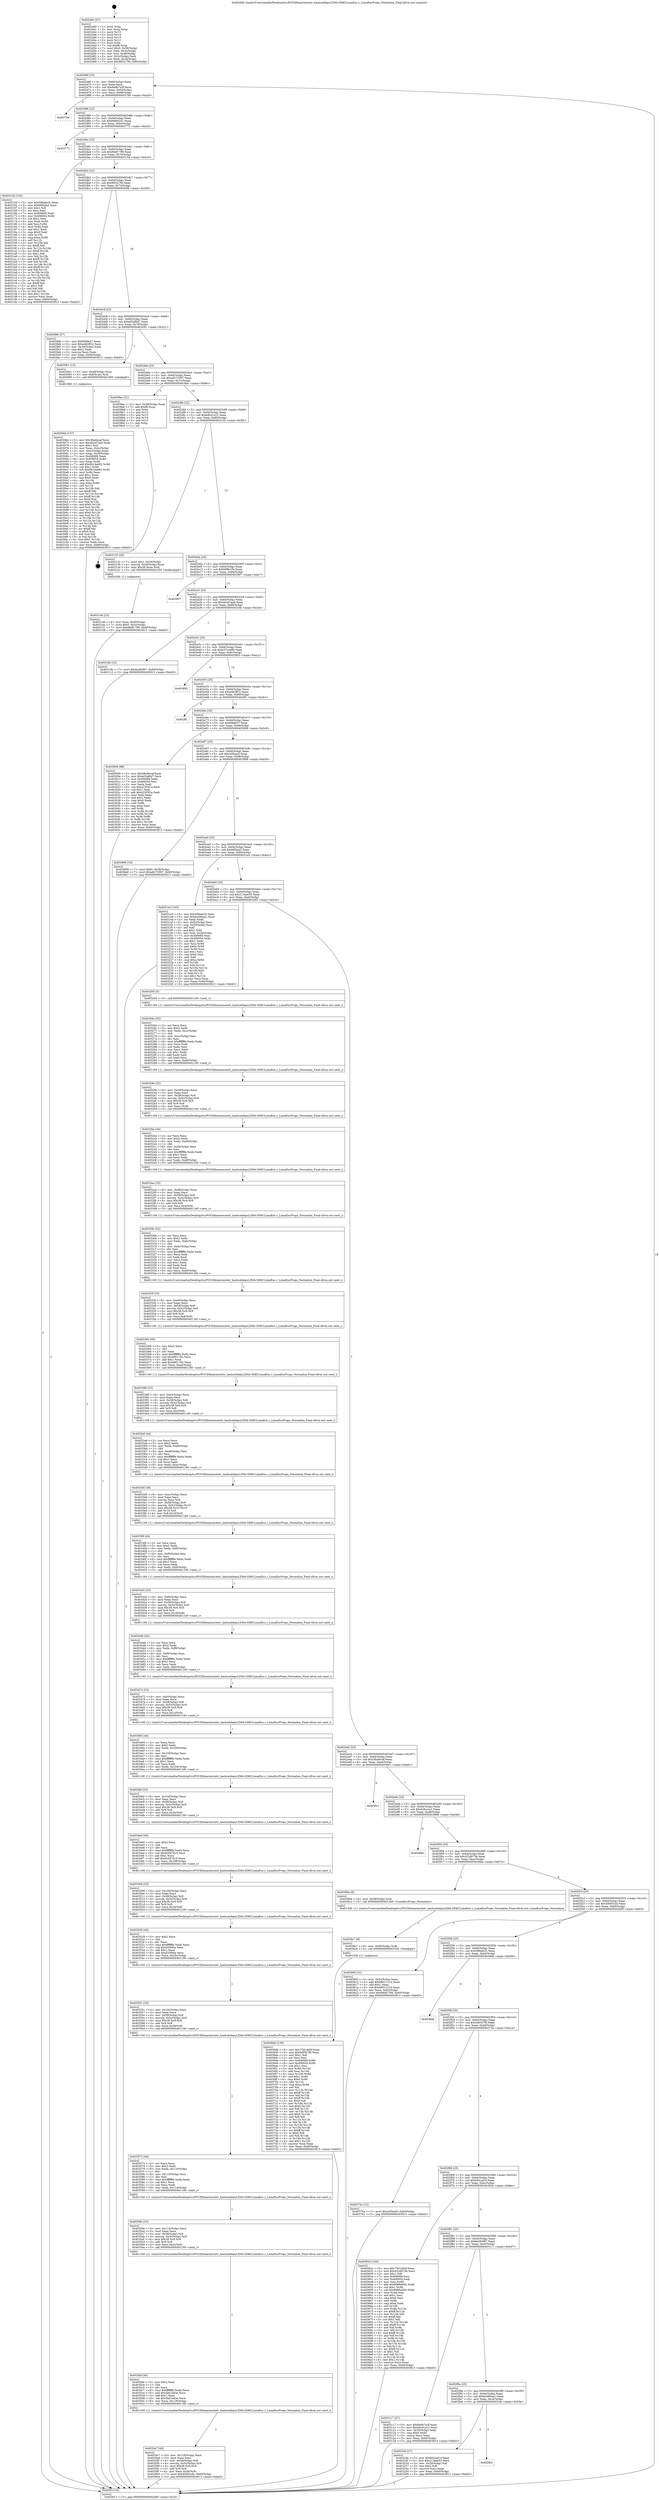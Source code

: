 digraph "0x402d40" {
  label = "0x402d40 (/mnt/c/Users/mathe/Desktop/tcc/POCII/binaries/extr_hashcatdepsLZMA-SDKCLzmaEnc.c_LzmaEncProps_Normalize_Final-ollvm.out::main(0))"
  labelloc = "t"
  node[shape=record]

  Entry [label="",width=0.3,height=0.3,shape=circle,fillcolor=black,style=filled]
  "0x402d6f" [label="{
     0x402d6f [23]\l
     | [instrs]\l
     &nbsp;&nbsp;0x402d6f \<+3\>: mov -0x60(%rbp),%eax\l
     &nbsp;&nbsp;0x402d72 \<+2\>: mov %eax,%ecx\l
     &nbsp;&nbsp;0x402d74 \<+6\>: sub $0x8a9b7a3f,%ecx\l
     &nbsp;&nbsp;0x402d7a \<+3\>: mov %eax,-0x64(%rbp)\l
     &nbsp;&nbsp;0x402d7d \<+3\>: mov %ecx,-0x68(%rbp)\l
     &nbsp;&nbsp;0x402d80 \<+6\>: je 0000000000403766 \<main+0xa26\>\l
  }"]
  "0x403766" [label="{
     0x403766\l
  }", style=dashed]
  "0x402d86" [label="{
     0x402d86 [22]\l
     | [instrs]\l
     &nbsp;&nbsp;0x402d86 \<+5\>: jmp 0000000000402d8b \<main+0x4b\>\l
     &nbsp;&nbsp;0x402d8b \<+3\>: mov -0x64(%rbp),%eax\l
     &nbsp;&nbsp;0x402d8e \<+5\>: sub $0x94f64241,%eax\l
     &nbsp;&nbsp;0x402d93 \<+3\>: mov %eax,-0x6c(%rbp)\l
     &nbsp;&nbsp;0x402d96 \<+6\>: je 0000000000403772 \<main+0xa32\>\l
  }"]
  Exit [label="",width=0.3,height=0.3,shape=circle,fillcolor=black,style=filled,peripheries=2]
  "0x403772" [label="{
     0x403772\l
  }", style=dashed]
  "0x402d9c" [label="{
     0x402d9c [22]\l
     | [instrs]\l
     &nbsp;&nbsp;0x402d9c \<+5\>: jmp 0000000000402da1 \<main+0x61\>\l
     &nbsp;&nbsp;0x402da1 \<+3\>: mov -0x64(%rbp),%eax\l
     &nbsp;&nbsp;0x402da4 \<+5\>: sub $0x96df1789,%eax\l
     &nbsp;&nbsp;0x402da9 \<+3\>: mov %eax,-0x70(%rbp)\l
     &nbsp;&nbsp;0x402dac \<+6\>: je 000000000040315d \<main+0x41d\>\l
  }"]
  "0x4036d0" [label="{
     0x4036d0 [138]\l
     | [instrs]\l
     &nbsp;&nbsp;0x4036d0 \<+5\>: mov $0x7391dd5f,%eax\l
     &nbsp;&nbsp;0x4036d5 \<+5\>: mov $0x5df357f6,%ecx\l
     &nbsp;&nbsp;0x4036da \<+2\>: mov $0x1,%dl\l
     &nbsp;&nbsp;0x4036dc \<+2\>: xor %esi,%esi\l
     &nbsp;&nbsp;0x4036de \<+8\>: mov 0x406068,%r8d\l
     &nbsp;&nbsp;0x4036e6 \<+8\>: mov 0x406054,%r9d\l
     &nbsp;&nbsp;0x4036ee \<+3\>: sub $0x1,%esi\l
     &nbsp;&nbsp;0x4036f1 \<+3\>: mov %r8d,%r10d\l
     &nbsp;&nbsp;0x4036f4 \<+3\>: add %esi,%r10d\l
     &nbsp;&nbsp;0x4036f7 \<+4\>: imul %r10d,%r8d\l
     &nbsp;&nbsp;0x4036fb \<+4\>: and $0x1,%r8d\l
     &nbsp;&nbsp;0x4036ff \<+4\>: cmp $0x0,%r8d\l
     &nbsp;&nbsp;0x403703 \<+4\>: sete %r11b\l
     &nbsp;&nbsp;0x403707 \<+4\>: cmp $0xa,%r9d\l
     &nbsp;&nbsp;0x40370b \<+3\>: setl %bl\l
     &nbsp;&nbsp;0x40370e \<+3\>: mov %r11b,%r14b\l
     &nbsp;&nbsp;0x403711 \<+4\>: xor $0xff,%r14b\l
     &nbsp;&nbsp;0x403715 \<+3\>: mov %bl,%r15b\l
     &nbsp;&nbsp;0x403718 \<+4\>: xor $0xff,%r15b\l
     &nbsp;&nbsp;0x40371c \<+3\>: xor $0x0,%dl\l
     &nbsp;&nbsp;0x40371f \<+3\>: mov %r14b,%r12b\l
     &nbsp;&nbsp;0x403722 \<+4\>: and $0x0,%r12b\l
     &nbsp;&nbsp;0x403726 \<+3\>: and %dl,%r11b\l
     &nbsp;&nbsp;0x403729 \<+3\>: mov %r15b,%r13b\l
     &nbsp;&nbsp;0x40372c \<+4\>: and $0x0,%r13b\l
     &nbsp;&nbsp;0x403730 \<+2\>: and %dl,%bl\l
     &nbsp;&nbsp;0x403732 \<+3\>: or %r11b,%r12b\l
     &nbsp;&nbsp;0x403735 \<+3\>: or %bl,%r13b\l
     &nbsp;&nbsp;0x403738 \<+3\>: xor %r13b,%r12b\l
     &nbsp;&nbsp;0x40373b \<+3\>: or %r15b,%r14b\l
     &nbsp;&nbsp;0x40373e \<+4\>: xor $0xff,%r14b\l
     &nbsp;&nbsp;0x403742 \<+3\>: or $0x0,%dl\l
     &nbsp;&nbsp;0x403745 \<+3\>: and %dl,%r14b\l
     &nbsp;&nbsp;0x403748 \<+3\>: or %r14b,%r12b\l
     &nbsp;&nbsp;0x40374b \<+4\>: test $0x1,%r12b\l
     &nbsp;&nbsp;0x40374f \<+3\>: cmovne %ecx,%eax\l
     &nbsp;&nbsp;0x403752 \<+3\>: mov %eax,-0x60(%rbp)\l
     &nbsp;&nbsp;0x403755 \<+5\>: jmp 0000000000403913 \<main+0xbd3\>\l
  }"]
  "0x40315d" [label="{
     0x40315d [134]\l
     | [instrs]\l
     &nbsp;&nbsp;0x40315d \<+5\>: mov $0x599afe25,%eax\l
     &nbsp;&nbsp;0x403162 \<+5\>: mov $0xfd0bda3,%ecx\l
     &nbsp;&nbsp;0x403167 \<+2\>: mov $0x1,%dl\l
     &nbsp;&nbsp;0x403169 \<+2\>: xor %esi,%esi\l
     &nbsp;&nbsp;0x40316b \<+7\>: mov 0x406068,%edi\l
     &nbsp;&nbsp;0x403172 \<+8\>: mov 0x406054,%r8d\l
     &nbsp;&nbsp;0x40317a \<+3\>: sub $0x1,%esi\l
     &nbsp;&nbsp;0x40317d \<+3\>: mov %edi,%r9d\l
     &nbsp;&nbsp;0x403180 \<+3\>: add %esi,%r9d\l
     &nbsp;&nbsp;0x403183 \<+4\>: imul %r9d,%edi\l
     &nbsp;&nbsp;0x403187 \<+3\>: and $0x1,%edi\l
     &nbsp;&nbsp;0x40318a \<+3\>: cmp $0x0,%edi\l
     &nbsp;&nbsp;0x40318d \<+4\>: sete %r10b\l
     &nbsp;&nbsp;0x403191 \<+4\>: cmp $0xa,%r8d\l
     &nbsp;&nbsp;0x403195 \<+4\>: setl %r11b\l
     &nbsp;&nbsp;0x403199 \<+3\>: mov %r10b,%bl\l
     &nbsp;&nbsp;0x40319c \<+3\>: xor $0xff,%bl\l
     &nbsp;&nbsp;0x40319f \<+3\>: mov %r11b,%r14b\l
     &nbsp;&nbsp;0x4031a2 \<+4\>: xor $0xff,%r14b\l
     &nbsp;&nbsp;0x4031a6 \<+3\>: xor $0x1,%dl\l
     &nbsp;&nbsp;0x4031a9 \<+3\>: mov %bl,%r15b\l
     &nbsp;&nbsp;0x4031ac \<+4\>: and $0xff,%r15b\l
     &nbsp;&nbsp;0x4031b0 \<+3\>: and %dl,%r10b\l
     &nbsp;&nbsp;0x4031b3 \<+3\>: mov %r14b,%r12b\l
     &nbsp;&nbsp;0x4031b6 \<+4\>: and $0xff,%r12b\l
     &nbsp;&nbsp;0x4031ba \<+3\>: and %dl,%r11b\l
     &nbsp;&nbsp;0x4031bd \<+3\>: or %r10b,%r15b\l
     &nbsp;&nbsp;0x4031c0 \<+3\>: or %r11b,%r12b\l
     &nbsp;&nbsp;0x4031c3 \<+3\>: xor %r12b,%r15b\l
     &nbsp;&nbsp;0x4031c6 \<+3\>: or %r14b,%bl\l
     &nbsp;&nbsp;0x4031c9 \<+3\>: xor $0xff,%bl\l
     &nbsp;&nbsp;0x4031cc \<+3\>: or $0x1,%dl\l
     &nbsp;&nbsp;0x4031cf \<+2\>: and %dl,%bl\l
     &nbsp;&nbsp;0x4031d1 \<+3\>: or %bl,%r15b\l
     &nbsp;&nbsp;0x4031d4 \<+4\>: test $0x1,%r15b\l
     &nbsp;&nbsp;0x4031d8 \<+3\>: cmovne %ecx,%eax\l
     &nbsp;&nbsp;0x4031db \<+3\>: mov %eax,-0x60(%rbp)\l
     &nbsp;&nbsp;0x4031de \<+5\>: jmp 0000000000403913 \<main+0xbd3\>\l
  }"]
  "0x402db2" [label="{
     0x402db2 [22]\l
     | [instrs]\l
     &nbsp;&nbsp;0x402db2 \<+5\>: jmp 0000000000402db7 \<main+0x77\>\l
     &nbsp;&nbsp;0x402db7 \<+3\>: mov -0x64(%rbp),%eax\l
     &nbsp;&nbsp;0x402dba \<+5\>: sub $0x9f0227f0,%eax\l
     &nbsp;&nbsp;0x402dbf \<+3\>: mov %eax,-0x74(%rbp)\l
     &nbsp;&nbsp;0x402dc2 \<+6\>: je 0000000000402fd6 \<main+0x296\>\l
  }"]
  "0x4036c7" [label="{
     0x4036c7 [9]\l
     | [instrs]\l
     &nbsp;&nbsp;0x4036c7 \<+4\>: mov -0x58(%rbp),%rdi\l
     &nbsp;&nbsp;0x4036cb \<+5\>: call 0000000000401030 \<free@plt\>\l
     | [calls]\l
     &nbsp;&nbsp;0x401030 \{1\} (unknown)\l
  }"]
  "0x402fd6" [label="{
     0x402fd6 [27]\l
     | [instrs]\l
     &nbsp;&nbsp;0x402fd6 \<+5\>: mov $0x69dfe57,%eax\l
     &nbsp;&nbsp;0x402fdb \<+5\>: mov $0xe462ff12,%ecx\l
     &nbsp;&nbsp;0x402fe0 \<+3\>: mov -0x34(%rbp),%edx\l
     &nbsp;&nbsp;0x402fe3 \<+3\>: cmp $0x2,%edx\l
     &nbsp;&nbsp;0x402fe6 \<+3\>: cmovne %ecx,%eax\l
     &nbsp;&nbsp;0x402fe9 \<+3\>: mov %eax,-0x60(%rbp)\l
     &nbsp;&nbsp;0x402fec \<+5\>: jmp 0000000000403913 \<main+0xbd3\>\l
  }"]
  "0x402dc8" [label="{
     0x402dc8 [22]\l
     | [instrs]\l
     &nbsp;&nbsp;0x402dc8 \<+5\>: jmp 0000000000402dcd \<main+0x8d\>\l
     &nbsp;&nbsp;0x402dcd \<+3\>: mov -0x64(%rbp),%eax\l
     &nbsp;&nbsp;0x402dd0 \<+5\>: sub $0xa03af6d7,%eax\l
     &nbsp;&nbsp;0x402dd5 \<+3\>: mov %eax,-0x78(%rbp)\l
     &nbsp;&nbsp;0x402dd8 \<+6\>: je 0000000000403061 \<main+0x321\>\l
  }"]
  "0x403913" [label="{
     0x403913 [5]\l
     | [instrs]\l
     &nbsp;&nbsp;0x403913 \<+5\>: jmp 0000000000402d6f \<main+0x2f\>\l
  }"]
  "0x402d40" [label="{
     0x402d40 [47]\l
     | [instrs]\l
     &nbsp;&nbsp;0x402d40 \<+1\>: push %rbp\l
     &nbsp;&nbsp;0x402d41 \<+3\>: mov %rsp,%rbp\l
     &nbsp;&nbsp;0x402d44 \<+2\>: push %r15\l
     &nbsp;&nbsp;0x402d46 \<+2\>: push %r14\l
     &nbsp;&nbsp;0x402d48 \<+2\>: push %r13\l
     &nbsp;&nbsp;0x402d4a \<+2\>: push %r12\l
     &nbsp;&nbsp;0x402d4c \<+1\>: push %rbx\l
     &nbsp;&nbsp;0x402d4d \<+7\>: sub $0xf8,%rsp\l
     &nbsp;&nbsp;0x402d54 \<+7\>: movl $0x0,-0x38(%rbp)\l
     &nbsp;&nbsp;0x402d5b \<+3\>: mov %edi,-0x3c(%rbp)\l
     &nbsp;&nbsp;0x402d5e \<+4\>: mov %rsi,-0x48(%rbp)\l
     &nbsp;&nbsp;0x402d62 \<+3\>: mov -0x3c(%rbp),%edi\l
     &nbsp;&nbsp;0x402d65 \<+3\>: mov %edi,-0x34(%rbp)\l
     &nbsp;&nbsp;0x402d68 \<+7\>: movl $0x9f0227f0,-0x60(%rbp)\l
  }"]
  "0x4035e7" [label="{
     0x4035e7 [40]\l
     | [instrs]\l
     &nbsp;&nbsp;0x4035e7 \<+6\>: mov -0x118(%rbp),%ecx\l
     &nbsp;&nbsp;0x4035ed \<+3\>: imul %eax,%ecx\l
     &nbsp;&nbsp;0x4035f0 \<+4\>: mov -0x58(%rbp),%r8\l
     &nbsp;&nbsp;0x4035f4 \<+4\>: movslq -0x5c(%rbp),%r9\l
     &nbsp;&nbsp;0x4035f8 \<+4\>: imul $0x38,%r9,%r9\l
     &nbsp;&nbsp;0x4035fc \<+3\>: add %r9,%r8\l
     &nbsp;&nbsp;0x4035ff \<+4\>: mov %ecx,0x30(%r8)\l
     &nbsp;&nbsp;0x403603 \<+7\>: movl $0x45693cdc,-0x60(%rbp)\l
     &nbsp;&nbsp;0x40360a \<+5\>: jmp 0000000000403913 \<main+0xbd3\>\l
  }"]
  "0x403061" [label="{
     0x403061 [13]\l
     | [instrs]\l
     &nbsp;&nbsp;0x403061 \<+4\>: mov -0x48(%rbp),%rax\l
     &nbsp;&nbsp;0x403065 \<+4\>: mov 0x8(%rax),%rdi\l
     &nbsp;&nbsp;0x403069 \<+5\>: call 0000000000401060 \<atoi@plt\>\l
     | [calls]\l
     &nbsp;&nbsp;0x401060 \{1\} (unknown)\l
  }"]
  "0x402dde" [label="{
     0x402dde [22]\l
     | [instrs]\l
     &nbsp;&nbsp;0x402dde \<+5\>: jmp 0000000000402de3 \<main+0xa3\>\l
     &nbsp;&nbsp;0x402de3 \<+3\>: mov -0x64(%rbp),%eax\l
     &nbsp;&nbsp;0x402de6 \<+5\>: sub $0xa6273597,%eax\l
     &nbsp;&nbsp;0x402deb \<+3\>: mov %eax,-0x7c(%rbp)\l
     &nbsp;&nbsp;0x402dee \<+6\>: je 00000000004038ac \<main+0xb6c\>\l
  }"]
  "0x4035bf" [label="{
     0x4035bf [40]\l
     | [instrs]\l
     &nbsp;&nbsp;0x4035bf \<+5\>: mov $0x2,%ecx\l
     &nbsp;&nbsp;0x4035c4 \<+1\>: cltd\l
     &nbsp;&nbsp;0x4035c5 \<+2\>: idiv %ecx\l
     &nbsp;&nbsp;0x4035c7 \<+6\>: imul $0xfffffffe,%edx,%ecx\l
     &nbsp;&nbsp;0x4035cd \<+6\>: add $0x4b61bd3e,%ecx\l
     &nbsp;&nbsp;0x4035d3 \<+3\>: add $0x1,%ecx\l
     &nbsp;&nbsp;0x4035d6 \<+6\>: sub $0x4b61bd3e,%ecx\l
     &nbsp;&nbsp;0x4035dc \<+6\>: mov %ecx,-0x118(%rbp)\l
     &nbsp;&nbsp;0x4035e2 \<+5\>: call 0000000000401160 \<next_i\>\l
     | [calls]\l
     &nbsp;&nbsp;0x401160 \{1\} (/mnt/c/Users/mathe/Desktop/tcc/POCII/binaries/extr_hashcatdepsLZMA-SDKCLzmaEnc.c_LzmaEncProps_Normalize_Final-ollvm.out::next_i)\l
  }"]
  "0x4038ac" [label="{
     0x4038ac [21]\l
     | [instrs]\l
     &nbsp;&nbsp;0x4038ac \<+3\>: mov -0x38(%rbp),%eax\l
     &nbsp;&nbsp;0x4038af \<+7\>: add $0xf8,%rsp\l
     &nbsp;&nbsp;0x4038b6 \<+1\>: pop %rbx\l
     &nbsp;&nbsp;0x4038b7 \<+2\>: pop %r12\l
     &nbsp;&nbsp;0x4038b9 \<+2\>: pop %r13\l
     &nbsp;&nbsp;0x4038bb \<+2\>: pop %r14\l
     &nbsp;&nbsp;0x4038bd \<+2\>: pop %r15\l
     &nbsp;&nbsp;0x4038bf \<+1\>: pop %rbp\l
     &nbsp;&nbsp;0x4038c0 \<+1\>: ret\l
  }"]
  "0x402df4" [label="{
     0x402df4 [22]\l
     | [instrs]\l
     &nbsp;&nbsp;0x402df4 \<+5\>: jmp 0000000000402df9 \<main+0xb9\>\l
     &nbsp;&nbsp;0x402df9 \<+3\>: mov -0x64(%rbp),%eax\l
     &nbsp;&nbsp;0x402dfc \<+5\>: sub $0xb8cd1a12,%eax\l
     &nbsp;&nbsp;0x402e01 \<+3\>: mov %eax,-0x80(%rbp)\l
     &nbsp;&nbsp;0x402e04 \<+6\>: je 0000000000403132 \<main+0x3f2\>\l
  }"]
  "0x40359e" [label="{
     0x40359e [33]\l
     | [instrs]\l
     &nbsp;&nbsp;0x40359e \<+6\>: mov -0x114(%rbp),%ecx\l
     &nbsp;&nbsp;0x4035a4 \<+3\>: imul %eax,%ecx\l
     &nbsp;&nbsp;0x4035a7 \<+4\>: mov -0x58(%rbp),%r8\l
     &nbsp;&nbsp;0x4035ab \<+4\>: movslq -0x5c(%rbp),%r9\l
     &nbsp;&nbsp;0x4035af \<+4\>: imul $0x38,%r9,%r9\l
     &nbsp;&nbsp;0x4035b3 \<+3\>: add %r9,%r8\l
     &nbsp;&nbsp;0x4035b6 \<+4\>: mov %ecx,0x2c(%r8)\l
     &nbsp;&nbsp;0x4035ba \<+5\>: call 0000000000401160 \<next_i\>\l
     | [calls]\l
     &nbsp;&nbsp;0x401160 \{1\} (/mnt/c/Users/mathe/Desktop/tcc/POCII/binaries/extr_hashcatdepsLZMA-SDKCLzmaEnc.c_LzmaEncProps_Normalize_Final-ollvm.out::next_i)\l
  }"]
  "0x403132" [label="{
     0x403132 [20]\l
     | [instrs]\l
     &nbsp;&nbsp;0x403132 \<+7\>: movl $0x1,-0x50(%rbp)\l
     &nbsp;&nbsp;0x403139 \<+4\>: movslq -0x50(%rbp),%rax\l
     &nbsp;&nbsp;0x40313d \<+4\>: imul $0x38,%rax,%rdi\l
     &nbsp;&nbsp;0x403141 \<+5\>: call 0000000000401050 \<malloc@plt\>\l
     | [calls]\l
     &nbsp;&nbsp;0x401050 \{1\} (unknown)\l
  }"]
  "0x402e0a" [label="{
     0x402e0a [25]\l
     | [instrs]\l
     &nbsp;&nbsp;0x402e0a \<+5\>: jmp 0000000000402e0f \<main+0xcf\>\l
     &nbsp;&nbsp;0x402e0f \<+3\>: mov -0x64(%rbp),%eax\l
     &nbsp;&nbsp;0x402e12 \<+5\>: sub $0xb8ffe104,%eax\l
     &nbsp;&nbsp;0x402e17 \<+6\>: mov %eax,-0x84(%rbp)\l
     &nbsp;&nbsp;0x402e1d \<+6\>: je 0000000000403907 \<main+0xbc7\>\l
  }"]
  "0x403572" [label="{
     0x403572 [44]\l
     | [instrs]\l
     &nbsp;&nbsp;0x403572 \<+2\>: xor %ecx,%ecx\l
     &nbsp;&nbsp;0x403574 \<+5\>: mov $0x2,%edx\l
     &nbsp;&nbsp;0x403579 \<+6\>: mov %edx,-0x110(%rbp)\l
     &nbsp;&nbsp;0x40357f \<+1\>: cltd\l
     &nbsp;&nbsp;0x403580 \<+6\>: mov -0x110(%rbp),%esi\l
     &nbsp;&nbsp;0x403586 \<+2\>: idiv %esi\l
     &nbsp;&nbsp;0x403588 \<+6\>: imul $0xfffffffe,%edx,%edx\l
     &nbsp;&nbsp;0x40358e \<+3\>: sub $0x1,%ecx\l
     &nbsp;&nbsp;0x403591 \<+2\>: sub %ecx,%edx\l
     &nbsp;&nbsp;0x403593 \<+6\>: mov %edx,-0x114(%rbp)\l
     &nbsp;&nbsp;0x403599 \<+5\>: call 0000000000401160 \<next_i\>\l
     | [calls]\l
     &nbsp;&nbsp;0x401160 \{1\} (/mnt/c/Users/mathe/Desktop/tcc/POCII/binaries/extr_hashcatdepsLZMA-SDKCLzmaEnc.c_LzmaEncProps_Normalize_Final-ollvm.out::next_i)\l
  }"]
  "0x403907" [label="{
     0x403907\l
  }", style=dashed]
  "0x402e23" [label="{
     0x402e23 [25]\l
     | [instrs]\l
     &nbsp;&nbsp;0x402e23 \<+5\>: jmp 0000000000402e28 \<main+0xe8\>\l
     &nbsp;&nbsp;0x402e28 \<+3\>: mov -0x64(%rbp),%eax\l
     &nbsp;&nbsp;0x402e2b \<+5\>: sub $0xde2d7aed,%eax\l
     &nbsp;&nbsp;0x402e30 \<+6\>: mov %eax,-0x88(%rbp)\l
     &nbsp;&nbsp;0x402e36 \<+6\>: je 000000000040310b \<main+0x3cb\>\l
  }"]
  "0x403551" [label="{
     0x403551 [33]\l
     | [instrs]\l
     &nbsp;&nbsp;0x403551 \<+6\>: mov -0x10c(%rbp),%ecx\l
     &nbsp;&nbsp;0x403557 \<+3\>: imul %eax,%ecx\l
     &nbsp;&nbsp;0x40355a \<+4\>: mov -0x58(%rbp),%r8\l
     &nbsp;&nbsp;0x40355e \<+4\>: movslq -0x5c(%rbp),%r9\l
     &nbsp;&nbsp;0x403562 \<+4\>: imul $0x38,%r9,%r9\l
     &nbsp;&nbsp;0x403566 \<+3\>: add %r9,%r8\l
     &nbsp;&nbsp;0x403569 \<+4\>: mov %ecx,0x28(%r8)\l
     &nbsp;&nbsp;0x40356d \<+5\>: call 0000000000401160 \<next_i\>\l
     | [calls]\l
     &nbsp;&nbsp;0x401160 \{1\} (/mnt/c/Users/mathe/Desktop/tcc/POCII/binaries/extr_hashcatdepsLZMA-SDKCLzmaEnc.c_LzmaEncProps_Normalize_Final-ollvm.out::next_i)\l
  }"]
  "0x40310b" [label="{
     0x40310b [12]\l
     | [instrs]\l
     &nbsp;&nbsp;0x40310b \<+7\>: movl $0x6a3fc967,-0x60(%rbp)\l
     &nbsp;&nbsp;0x403112 \<+5\>: jmp 0000000000403913 \<main+0xbd3\>\l
  }"]
  "0x402e3c" [label="{
     0x402e3c [25]\l
     | [instrs]\l
     &nbsp;&nbsp;0x402e3c \<+5\>: jmp 0000000000402e41 \<main+0x101\>\l
     &nbsp;&nbsp;0x402e41 \<+3\>: mov -0x64(%rbp),%eax\l
     &nbsp;&nbsp;0x402e44 \<+5\>: sub $0xe37cea9b,%eax\l
     &nbsp;&nbsp;0x402e49 \<+6\>: mov %eax,-0x8c(%rbp)\l
     &nbsp;&nbsp;0x402e4f \<+6\>: je 0000000000403802 \<main+0xac2\>\l
  }"]
  "0x403529" [label="{
     0x403529 [40]\l
     | [instrs]\l
     &nbsp;&nbsp;0x403529 \<+5\>: mov $0x2,%ecx\l
     &nbsp;&nbsp;0x40352e \<+1\>: cltd\l
     &nbsp;&nbsp;0x40352f \<+2\>: idiv %ecx\l
     &nbsp;&nbsp;0x403531 \<+6\>: imul $0xfffffffe,%edx,%ecx\l
     &nbsp;&nbsp;0x403537 \<+6\>: sub $0xd33f4be,%ecx\l
     &nbsp;&nbsp;0x40353d \<+3\>: add $0x1,%ecx\l
     &nbsp;&nbsp;0x403540 \<+6\>: add $0xd33f4be,%ecx\l
     &nbsp;&nbsp;0x403546 \<+6\>: mov %ecx,-0x10c(%rbp)\l
     &nbsp;&nbsp;0x40354c \<+5\>: call 0000000000401160 \<next_i\>\l
     | [calls]\l
     &nbsp;&nbsp;0x401160 \{1\} (/mnt/c/Users/mathe/Desktop/tcc/POCII/binaries/extr_hashcatdepsLZMA-SDKCLzmaEnc.c_LzmaEncProps_Normalize_Final-ollvm.out::next_i)\l
  }"]
  "0x403802" [label="{
     0x403802\l
  }", style=dashed]
  "0x402e55" [label="{
     0x402e55 [25]\l
     | [instrs]\l
     &nbsp;&nbsp;0x402e55 \<+5\>: jmp 0000000000402e5a \<main+0x11a\>\l
     &nbsp;&nbsp;0x402e5a \<+3\>: mov -0x64(%rbp),%eax\l
     &nbsp;&nbsp;0x402e5d \<+5\>: sub $0xe462ff12,%eax\l
     &nbsp;&nbsp;0x402e62 \<+6\>: mov %eax,-0x90(%rbp)\l
     &nbsp;&nbsp;0x402e68 \<+6\>: je 0000000000402ff1 \<main+0x2b1\>\l
  }"]
  "0x403508" [label="{
     0x403508 [33]\l
     | [instrs]\l
     &nbsp;&nbsp;0x403508 \<+6\>: mov -0x108(%rbp),%ecx\l
     &nbsp;&nbsp;0x40350e \<+3\>: imul %eax,%ecx\l
     &nbsp;&nbsp;0x403511 \<+4\>: mov -0x58(%rbp),%r8\l
     &nbsp;&nbsp;0x403515 \<+4\>: movslq -0x5c(%rbp),%r9\l
     &nbsp;&nbsp;0x403519 \<+4\>: imul $0x38,%r9,%r9\l
     &nbsp;&nbsp;0x40351d \<+3\>: add %r9,%r8\l
     &nbsp;&nbsp;0x403520 \<+4\>: mov %ecx,0x24(%r8)\l
     &nbsp;&nbsp;0x403524 \<+5\>: call 0000000000401160 \<next_i\>\l
     | [calls]\l
     &nbsp;&nbsp;0x401160 \{1\} (/mnt/c/Users/mathe/Desktop/tcc/POCII/binaries/extr_hashcatdepsLZMA-SDKCLzmaEnc.c_LzmaEncProps_Normalize_Final-ollvm.out::next_i)\l
  }"]
  "0x402ff1" [label="{
     0x402ff1\l
  }", style=dashed]
  "0x402e6e" [label="{
     0x402e6e [25]\l
     | [instrs]\l
     &nbsp;&nbsp;0x402e6e \<+5\>: jmp 0000000000402e73 \<main+0x133\>\l
     &nbsp;&nbsp;0x402e73 \<+3\>: mov -0x64(%rbp),%eax\l
     &nbsp;&nbsp;0x402e76 \<+5\>: sub $0x69dfe57,%eax\l
     &nbsp;&nbsp;0x402e7b \<+6\>: mov %eax,-0x94(%rbp)\l
     &nbsp;&nbsp;0x402e81 \<+6\>: je 0000000000403009 \<main+0x2c9\>\l
  }"]
  "0x4034e0" [label="{
     0x4034e0 [40]\l
     | [instrs]\l
     &nbsp;&nbsp;0x4034e0 \<+5\>: mov $0x2,%ecx\l
     &nbsp;&nbsp;0x4034e5 \<+1\>: cltd\l
     &nbsp;&nbsp;0x4034e6 \<+2\>: idiv %ecx\l
     &nbsp;&nbsp;0x4034e8 \<+6\>: imul $0xfffffffe,%edx,%ecx\l
     &nbsp;&nbsp;0x4034ee \<+6\>: sub $0x6c047d19,%ecx\l
     &nbsp;&nbsp;0x4034f4 \<+3\>: add $0x1,%ecx\l
     &nbsp;&nbsp;0x4034f7 \<+6\>: add $0x6c047d19,%ecx\l
     &nbsp;&nbsp;0x4034fd \<+6\>: mov %ecx,-0x108(%rbp)\l
     &nbsp;&nbsp;0x403503 \<+5\>: call 0000000000401160 \<next_i\>\l
     | [calls]\l
     &nbsp;&nbsp;0x401160 \{1\} (/mnt/c/Users/mathe/Desktop/tcc/POCII/binaries/extr_hashcatdepsLZMA-SDKCLzmaEnc.c_LzmaEncProps_Normalize_Final-ollvm.out::next_i)\l
  }"]
  "0x403009" [label="{
     0x403009 [88]\l
     | [instrs]\l
     &nbsp;&nbsp;0x403009 \<+5\>: mov $0x38a4bcaf,%eax\l
     &nbsp;&nbsp;0x40300e \<+5\>: mov $0xa03af6d7,%ecx\l
     &nbsp;&nbsp;0x403013 \<+7\>: mov 0x406068,%edx\l
     &nbsp;&nbsp;0x40301a \<+7\>: mov 0x406054,%esi\l
     &nbsp;&nbsp;0x403021 \<+2\>: mov %edx,%edi\l
     &nbsp;&nbsp;0x403023 \<+6\>: sub $0x423f3f1a,%edi\l
     &nbsp;&nbsp;0x403029 \<+3\>: sub $0x1,%edi\l
     &nbsp;&nbsp;0x40302c \<+6\>: add $0x423f3f1a,%edi\l
     &nbsp;&nbsp;0x403032 \<+3\>: imul %edi,%edx\l
     &nbsp;&nbsp;0x403035 \<+3\>: and $0x1,%edx\l
     &nbsp;&nbsp;0x403038 \<+3\>: cmp $0x0,%edx\l
     &nbsp;&nbsp;0x40303b \<+4\>: sete %r8b\l
     &nbsp;&nbsp;0x40303f \<+3\>: cmp $0xa,%esi\l
     &nbsp;&nbsp;0x403042 \<+4\>: setl %r9b\l
     &nbsp;&nbsp;0x403046 \<+3\>: mov %r8b,%r10b\l
     &nbsp;&nbsp;0x403049 \<+3\>: and %r9b,%r10b\l
     &nbsp;&nbsp;0x40304c \<+3\>: xor %r9b,%r8b\l
     &nbsp;&nbsp;0x40304f \<+3\>: or %r8b,%r10b\l
     &nbsp;&nbsp;0x403052 \<+4\>: test $0x1,%r10b\l
     &nbsp;&nbsp;0x403056 \<+3\>: cmovne %ecx,%eax\l
     &nbsp;&nbsp;0x403059 \<+3\>: mov %eax,-0x60(%rbp)\l
     &nbsp;&nbsp;0x40305c \<+5\>: jmp 0000000000403913 \<main+0xbd3\>\l
  }"]
  "0x402e87" [label="{
     0x402e87 [25]\l
     | [instrs]\l
     &nbsp;&nbsp;0x402e87 \<+5\>: jmp 0000000000402e8c \<main+0x14c\>\l
     &nbsp;&nbsp;0x402e8c \<+3\>: mov -0x64(%rbp),%eax\l
     &nbsp;&nbsp;0x402e8f \<+5\>: sub $0xc65bae5,%eax\l
     &nbsp;&nbsp;0x402e94 \<+6\>: mov %eax,-0x98(%rbp)\l
     &nbsp;&nbsp;0x402e9a \<+6\>: je 0000000000403899 \<main+0xb59\>\l
  }"]
  "0x40306e" [label="{
     0x40306e [157]\l
     | [instrs]\l
     &nbsp;&nbsp;0x40306e \<+5\>: mov $0x38a4bcaf,%ecx\l
     &nbsp;&nbsp;0x403073 \<+5\>: mov $0xde2d7aed,%edx\l
     &nbsp;&nbsp;0x403078 \<+3\>: mov $0x1,%sil\l
     &nbsp;&nbsp;0x40307b \<+3\>: mov %eax,-0x4c(%rbp)\l
     &nbsp;&nbsp;0x40307e \<+3\>: mov -0x4c(%rbp),%eax\l
     &nbsp;&nbsp;0x403081 \<+3\>: mov %eax,-0x30(%rbp)\l
     &nbsp;&nbsp;0x403084 \<+7\>: mov 0x406068,%eax\l
     &nbsp;&nbsp;0x40308b \<+8\>: mov 0x406054,%r8d\l
     &nbsp;&nbsp;0x403093 \<+3\>: mov %eax,%r9d\l
     &nbsp;&nbsp;0x403096 \<+7\>: add $0x9b14a682,%r9d\l
     &nbsp;&nbsp;0x40309d \<+4\>: sub $0x1,%r9d\l
     &nbsp;&nbsp;0x4030a1 \<+7\>: sub $0x9b14a682,%r9d\l
     &nbsp;&nbsp;0x4030a8 \<+4\>: imul %r9d,%eax\l
     &nbsp;&nbsp;0x4030ac \<+3\>: and $0x1,%eax\l
     &nbsp;&nbsp;0x4030af \<+3\>: cmp $0x0,%eax\l
     &nbsp;&nbsp;0x4030b2 \<+4\>: sete %r10b\l
     &nbsp;&nbsp;0x4030b6 \<+4\>: cmp $0xa,%r8d\l
     &nbsp;&nbsp;0x4030ba \<+4\>: setl %r11b\l
     &nbsp;&nbsp;0x4030be \<+3\>: mov %r10b,%bl\l
     &nbsp;&nbsp;0x4030c1 \<+3\>: xor $0xff,%bl\l
     &nbsp;&nbsp;0x4030c4 \<+3\>: mov %r11b,%r14b\l
     &nbsp;&nbsp;0x4030c7 \<+4\>: xor $0xff,%r14b\l
     &nbsp;&nbsp;0x4030cb \<+4\>: xor $0x0,%sil\l
     &nbsp;&nbsp;0x4030cf \<+3\>: mov %bl,%r15b\l
     &nbsp;&nbsp;0x4030d2 \<+4\>: and $0x0,%r15b\l
     &nbsp;&nbsp;0x4030d6 \<+3\>: and %sil,%r10b\l
     &nbsp;&nbsp;0x4030d9 \<+3\>: mov %r14b,%r12b\l
     &nbsp;&nbsp;0x4030dc \<+4\>: and $0x0,%r12b\l
     &nbsp;&nbsp;0x4030e0 \<+3\>: and %sil,%r11b\l
     &nbsp;&nbsp;0x4030e3 \<+3\>: or %r10b,%r15b\l
     &nbsp;&nbsp;0x4030e6 \<+3\>: or %r11b,%r12b\l
     &nbsp;&nbsp;0x4030e9 \<+3\>: xor %r12b,%r15b\l
     &nbsp;&nbsp;0x4030ec \<+3\>: or %r14b,%bl\l
     &nbsp;&nbsp;0x4030ef \<+3\>: xor $0xff,%bl\l
     &nbsp;&nbsp;0x4030f2 \<+4\>: or $0x0,%sil\l
     &nbsp;&nbsp;0x4030f6 \<+3\>: and %sil,%bl\l
     &nbsp;&nbsp;0x4030f9 \<+3\>: or %bl,%r15b\l
     &nbsp;&nbsp;0x4030fc \<+4\>: test $0x1,%r15b\l
     &nbsp;&nbsp;0x403100 \<+3\>: cmovne %edx,%ecx\l
     &nbsp;&nbsp;0x403103 \<+3\>: mov %ecx,-0x60(%rbp)\l
     &nbsp;&nbsp;0x403106 \<+5\>: jmp 0000000000403913 \<main+0xbd3\>\l
  }"]
  "0x4034bf" [label="{
     0x4034bf [33]\l
     | [instrs]\l
     &nbsp;&nbsp;0x4034bf \<+6\>: mov -0x104(%rbp),%ecx\l
     &nbsp;&nbsp;0x4034c5 \<+3\>: imul %eax,%ecx\l
     &nbsp;&nbsp;0x4034c8 \<+4\>: mov -0x58(%rbp),%r8\l
     &nbsp;&nbsp;0x4034cc \<+4\>: movslq -0x5c(%rbp),%r9\l
     &nbsp;&nbsp;0x4034d0 \<+4\>: imul $0x38,%r9,%r9\l
     &nbsp;&nbsp;0x4034d4 \<+3\>: add %r9,%r8\l
     &nbsp;&nbsp;0x4034d7 \<+4\>: mov %ecx,0x20(%r8)\l
     &nbsp;&nbsp;0x4034db \<+5\>: call 0000000000401160 \<next_i\>\l
     | [calls]\l
     &nbsp;&nbsp;0x401160 \{1\} (/mnt/c/Users/mathe/Desktop/tcc/POCII/binaries/extr_hashcatdepsLZMA-SDKCLzmaEnc.c_LzmaEncProps_Normalize_Final-ollvm.out::next_i)\l
  }"]
  "0x403899" [label="{
     0x403899 [19]\l
     | [instrs]\l
     &nbsp;&nbsp;0x403899 \<+7\>: movl $0x0,-0x38(%rbp)\l
     &nbsp;&nbsp;0x4038a0 \<+7\>: movl $0xa6273597,-0x60(%rbp)\l
     &nbsp;&nbsp;0x4038a7 \<+5\>: jmp 0000000000403913 \<main+0xbd3\>\l
  }"]
  "0x402ea0" [label="{
     0x402ea0 [25]\l
     | [instrs]\l
     &nbsp;&nbsp;0x402ea0 \<+5\>: jmp 0000000000402ea5 \<main+0x165\>\l
     &nbsp;&nbsp;0x402ea5 \<+3\>: mov -0x64(%rbp),%eax\l
     &nbsp;&nbsp;0x402ea8 \<+5\>: sub $0xfd0bda3,%eax\l
     &nbsp;&nbsp;0x402ead \<+6\>: mov %eax,-0x9c(%rbp)\l
     &nbsp;&nbsp;0x402eb3 \<+6\>: je 00000000004031e3 \<main+0x4a3\>\l
  }"]
  "0x403493" [label="{
     0x403493 [44]\l
     | [instrs]\l
     &nbsp;&nbsp;0x403493 \<+2\>: xor %ecx,%ecx\l
     &nbsp;&nbsp;0x403495 \<+5\>: mov $0x2,%edx\l
     &nbsp;&nbsp;0x40349a \<+6\>: mov %edx,-0x100(%rbp)\l
     &nbsp;&nbsp;0x4034a0 \<+1\>: cltd\l
     &nbsp;&nbsp;0x4034a1 \<+6\>: mov -0x100(%rbp),%esi\l
     &nbsp;&nbsp;0x4034a7 \<+2\>: idiv %esi\l
     &nbsp;&nbsp;0x4034a9 \<+6\>: imul $0xfffffffe,%edx,%edx\l
     &nbsp;&nbsp;0x4034af \<+3\>: sub $0x1,%ecx\l
     &nbsp;&nbsp;0x4034b2 \<+2\>: sub %ecx,%edx\l
     &nbsp;&nbsp;0x4034b4 \<+6\>: mov %edx,-0x104(%rbp)\l
     &nbsp;&nbsp;0x4034ba \<+5\>: call 0000000000401160 \<next_i\>\l
     | [calls]\l
     &nbsp;&nbsp;0x401160 \{1\} (/mnt/c/Users/mathe/Desktop/tcc/POCII/binaries/extr_hashcatdepsLZMA-SDKCLzmaEnc.c_LzmaEncProps_Normalize_Final-ollvm.out::next_i)\l
  }"]
  "0x4031e3" [label="{
     0x4031e3 [103]\l
     | [instrs]\l
     &nbsp;&nbsp;0x4031e3 \<+5\>: mov $0x599afe25,%eax\l
     &nbsp;&nbsp;0x4031e8 \<+5\>: mov $0x6cd90aa1,%ecx\l
     &nbsp;&nbsp;0x4031ed \<+2\>: xor %edx,%edx\l
     &nbsp;&nbsp;0x4031ef \<+3\>: mov -0x5c(%rbp),%esi\l
     &nbsp;&nbsp;0x4031f2 \<+3\>: cmp -0x50(%rbp),%esi\l
     &nbsp;&nbsp;0x4031f5 \<+4\>: setl %dil\l
     &nbsp;&nbsp;0x4031f9 \<+4\>: and $0x1,%dil\l
     &nbsp;&nbsp;0x4031fd \<+4\>: mov %dil,-0x29(%rbp)\l
     &nbsp;&nbsp;0x403201 \<+7\>: mov 0x406068,%esi\l
     &nbsp;&nbsp;0x403208 \<+8\>: mov 0x406054,%r8d\l
     &nbsp;&nbsp;0x403210 \<+3\>: sub $0x1,%edx\l
     &nbsp;&nbsp;0x403213 \<+3\>: mov %esi,%r9d\l
     &nbsp;&nbsp;0x403216 \<+3\>: add %edx,%r9d\l
     &nbsp;&nbsp;0x403219 \<+4\>: imul %r9d,%esi\l
     &nbsp;&nbsp;0x40321d \<+3\>: and $0x1,%esi\l
     &nbsp;&nbsp;0x403220 \<+3\>: cmp $0x0,%esi\l
     &nbsp;&nbsp;0x403223 \<+4\>: sete %dil\l
     &nbsp;&nbsp;0x403227 \<+4\>: cmp $0xa,%r8d\l
     &nbsp;&nbsp;0x40322b \<+4\>: setl %r10b\l
     &nbsp;&nbsp;0x40322f \<+3\>: mov %dil,%r11b\l
     &nbsp;&nbsp;0x403232 \<+3\>: and %r10b,%r11b\l
     &nbsp;&nbsp;0x403235 \<+3\>: xor %r10b,%dil\l
     &nbsp;&nbsp;0x403238 \<+3\>: or %dil,%r11b\l
     &nbsp;&nbsp;0x40323b \<+4\>: test $0x1,%r11b\l
     &nbsp;&nbsp;0x40323f \<+3\>: cmovne %ecx,%eax\l
     &nbsp;&nbsp;0x403242 \<+3\>: mov %eax,-0x60(%rbp)\l
     &nbsp;&nbsp;0x403245 \<+5\>: jmp 0000000000403913 \<main+0xbd3\>\l
  }"]
  "0x402eb9" [label="{
     0x402eb9 [25]\l
     | [instrs]\l
     &nbsp;&nbsp;0x402eb9 \<+5\>: jmp 0000000000402ebe \<main+0x17e\>\l
     &nbsp;&nbsp;0x402ebe \<+3\>: mov -0x64(%rbp),%eax\l
     &nbsp;&nbsp;0x402ec1 \<+5\>: sub $0x213aae53,%eax\l
     &nbsp;&nbsp;0x402ec6 \<+6\>: mov %eax,-0xa0(%rbp)\l
     &nbsp;&nbsp;0x402ecc \<+6\>: je 0000000000403265 \<main+0x525\>\l
  }"]
  "0x403472" [label="{
     0x403472 [33]\l
     | [instrs]\l
     &nbsp;&nbsp;0x403472 \<+6\>: mov -0xfc(%rbp),%ecx\l
     &nbsp;&nbsp;0x403478 \<+3\>: imul %eax,%ecx\l
     &nbsp;&nbsp;0x40347b \<+4\>: mov -0x58(%rbp),%r8\l
     &nbsp;&nbsp;0x40347f \<+4\>: movslq -0x5c(%rbp),%r9\l
     &nbsp;&nbsp;0x403483 \<+4\>: imul $0x38,%r9,%r9\l
     &nbsp;&nbsp;0x403487 \<+3\>: add %r9,%r8\l
     &nbsp;&nbsp;0x40348a \<+4\>: mov %ecx,0x1c(%r8)\l
     &nbsp;&nbsp;0x40348e \<+5\>: call 0000000000401160 \<next_i\>\l
     | [calls]\l
     &nbsp;&nbsp;0x401160 \{1\} (/mnt/c/Users/mathe/Desktop/tcc/POCII/binaries/extr_hashcatdepsLZMA-SDKCLzmaEnc.c_LzmaEncProps_Normalize_Final-ollvm.out::next_i)\l
  }"]
  "0x403265" [label="{
     0x403265 [5]\l
     | [instrs]\l
     &nbsp;&nbsp;0x403265 \<+5\>: call 0000000000401160 \<next_i\>\l
     | [calls]\l
     &nbsp;&nbsp;0x401160 \{1\} (/mnt/c/Users/mathe/Desktop/tcc/POCII/binaries/extr_hashcatdepsLZMA-SDKCLzmaEnc.c_LzmaEncProps_Normalize_Final-ollvm.out::next_i)\l
  }"]
  "0x402ed2" [label="{
     0x402ed2 [25]\l
     | [instrs]\l
     &nbsp;&nbsp;0x402ed2 \<+5\>: jmp 0000000000402ed7 \<main+0x197\>\l
     &nbsp;&nbsp;0x402ed7 \<+3\>: mov -0x64(%rbp),%eax\l
     &nbsp;&nbsp;0x402eda \<+5\>: sub $0x38a4bcaf,%eax\l
     &nbsp;&nbsp;0x402edf \<+6\>: mov %eax,-0xa4(%rbp)\l
     &nbsp;&nbsp;0x402ee5 \<+6\>: je 00000000004038c1 \<main+0xb81\>\l
  }"]
  "0x403446" [label="{
     0x403446 [44]\l
     | [instrs]\l
     &nbsp;&nbsp;0x403446 \<+2\>: xor %ecx,%ecx\l
     &nbsp;&nbsp;0x403448 \<+5\>: mov $0x2,%edx\l
     &nbsp;&nbsp;0x40344d \<+6\>: mov %edx,-0xf8(%rbp)\l
     &nbsp;&nbsp;0x403453 \<+1\>: cltd\l
     &nbsp;&nbsp;0x403454 \<+6\>: mov -0xf8(%rbp),%esi\l
     &nbsp;&nbsp;0x40345a \<+2\>: idiv %esi\l
     &nbsp;&nbsp;0x40345c \<+6\>: imul $0xfffffffe,%edx,%edx\l
     &nbsp;&nbsp;0x403462 \<+3\>: sub $0x1,%ecx\l
     &nbsp;&nbsp;0x403465 \<+2\>: sub %ecx,%edx\l
     &nbsp;&nbsp;0x403467 \<+6\>: mov %edx,-0xfc(%rbp)\l
     &nbsp;&nbsp;0x40346d \<+5\>: call 0000000000401160 \<next_i\>\l
     | [calls]\l
     &nbsp;&nbsp;0x401160 \{1\} (/mnt/c/Users/mathe/Desktop/tcc/POCII/binaries/extr_hashcatdepsLZMA-SDKCLzmaEnc.c_LzmaEncProps_Normalize_Final-ollvm.out::next_i)\l
  }"]
  "0x4038c1" [label="{
     0x4038c1\l
  }", style=dashed]
  "0x402eeb" [label="{
     0x402eeb [25]\l
     | [instrs]\l
     &nbsp;&nbsp;0x402eeb \<+5\>: jmp 0000000000402ef0 \<main+0x1b0\>\l
     &nbsp;&nbsp;0x402ef0 \<+3\>: mov -0x64(%rbp),%eax\l
     &nbsp;&nbsp;0x402ef3 \<+5\>: sub $0x426ccac1,%eax\l
     &nbsp;&nbsp;0x402ef8 \<+6\>: mov %eax,-0xa8(%rbp)\l
     &nbsp;&nbsp;0x402efe \<+6\>: je 000000000040388d \<main+0xb4d\>\l
  }"]
  "0x403425" [label="{
     0x403425 [33]\l
     | [instrs]\l
     &nbsp;&nbsp;0x403425 \<+6\>: mov -0xf4(%rbp),%ecx\l
     &nbsp;&nbsp;0x40342b \<+3\>: imul %eax,%ecx\l
     &nbsp;&nbsp;0x40342e \<+4\>: mov -0x58(%rbp),%r8\l
     &nbsp;&nbsp;0x403432 \<+4\>: movslq -0x5c(%rbp),%r9\l
     &nbsp;&nbsp;0x403436 \<+4\>: imul $0x38,%r9,%r9\l
     &nbsp;&nbsp;0x40343a \<+3\>: add %r9,%r8\l
     &nbsp;&nbsp;0x40343d \<+4\>: mov %ecx,0x18(%r8)\l
     &nbsp;&nbsp;0x403441 \<+5\>: call 0000000000401160 \<next_i\>\l
     | [calls]\l
     &nbsp;&nbsp;0x401160 \{1\} (/mnt/c/Users/mathe/Desktop/tcc/POCII/binaries/extr_hashcatdepsLZMA-SDKCLzmaEnc.c_LzmaEncProps_Normalize_Final-ollvm.out::next_i)\l
  }"]
  "0x40388d" [label="{
     0x40388d\l
  }", style=dashed]
  "0x402f04" [label="{
     0x402f04 [25]\l
     | [instrs]\l
     &nbsp;&nbsp;0x402f04 \<+5\>: jmp 0000000000402f09 \<main+0x1c9\>\l
     &nbsp;&nbsp;0x402f09 \<+3\>: mov -0x64(%rbp),%eax\l
     &nbsp;&nbsp;0x402f0c \<+5\>: sub $0x432d075b,%eax\l
     &nbsp;&nbsp;0x402f11 \<+6\>: mov %eax,-0xac(%rbp)\l
     &nbsp;&nbsp;0x402f17 \<+6\>: je 00000000004036be \<main+0x97e\>\l
  }"]
  "0x4033f9" [label="{
     0x4033f9 [44]\l
     | [instrs]\l
     &nbsp;&nbsp;0x4033f9 \<+2\>: xor %ecx,%ecx\l
     &nbsp;&nbsp;0x4033fb \<+5\>: mov $0x2,%edx\l
     &nbsp;&nbsp;0x403400 \<+6\>: mov %edx,-0xf0(%rbp)\l
     &nbsp;&nbsp;0x403406 \<+1\>: cltd\l
     &nbsp;&nbsp;0x403407 \<+6\>: mov -0xf0(%rbp),%esi\l
     &nbsp;&nbsp;0x40340d \<+2\>: idiv %esi\l
     &nbsp;&nbsp;0x40340f \<+6\>: imul $0xfffffffe,%edx,%edx\l
     &nbsp;&nbsp;0x403415 \<+3\>: sub $0x1,%ecx\l
     &nbsp;&nbsp;0x403418 \<+2\>: sub %ecx,%edx\l
     &nbsp;&nbsp;0x40341a \<+6\>: mov %edx,-0xf4(%rbp)\l
     &nbsp;&nbsp;0x403420 \<+5\>: call 0000000000401160 \<next_i\>\l
     | [calls]\l
     &nbsp;&nbsp;0x401160 \{1\} (/mnt/c/Users/mathe/Desktop/tcc/POCII/binaries/extr_hashcatdepsLZMA-SDKCLzmaEnc.c_LzmaEncProps_Normalize_Final-ollvm.out::next_i)\l
  }"]
  "0x4036be" [label="{
     0x4036be [9]\l
     | [instrs]\l
     &nbsp;&nbsp;0x4036be \<+4\>: mov -0x58(%rbp),%rdi\l
     &nbsp;&nbsp;0x4036c2 \<+5\>: call 00000000004013d0 \<LzmaEncProps_Normalize\>\l
     | [calls]\l
     &nbsp;&nbsp;0x4013d0 \{1\} (/mnt/c/Users/mathe/Desktop/tcc/POCII/binaries/extr_hashcatdepsLZMA-SDKCLzmaEnc.c_LzmaEncProps_Normalize_Final-ollvm.out::LzmaEncProps_Normalize)\l
  }"]
  "0x402f1d" [label="{
     0x402f1d [25]\l
     | [instrs]\l
     &nbsp;&nbsp;0x402f1d \<+5\>: jmp 0000000000402f22 \<main+0x1e2\>\l
     &nbsp;&nbsp;0x402f22 \<+3\>: mov -0x64(%rbp),%eax\l
     &nbsp;&nbsp;0x402f25 \<+5\>: sub $0x45693cdc,%eax\l
     &nbsp;&nbsp;0x402f2a \<+6\>: mov %eax,-0xb0(%rbp)\l
     &nbsp;&nbsp;0x402f30 \<+6\>: je 000000000040360f \<main+0x8cf\>\l
  }"]
  "0x4033d5" [label="{
     0x4033d5 [36]\l
     | [instrs]\l
     &nbsp;&nbsp;0x4033d5 \<+6\>: mov -0xec(%rbp),%ecx\l
     &nbsp;&nbsp;0x4033db \<+3\>: imul %eax,%ecx\l
     &nbsp;&nbsp;0x4033de \<+3\>: movslq %ecx,%r8\l
     &nbsp;&nbsp;0x4033e1 \<+4\>: mov -0x58(%rbp),%r9\l
     &nbsp;&nbsp;0x4033e5 \<+4\>: movslq -0x5c(%rbp),%r10\l
     &nbsp;&nbsp;0x4033e9 \<+4\>: imul $0x38,%r10,%r10\l
     &nbsp;&nbsp;0x4033ed \<+3\>: add %r10,%r9\l
     &nbsp;&nbsp;0x4033f0 \<+4\>: mov %r8,0x10(%r9)\l
     &nbsp;&nbsp;0x4033f4 \<+5\>: call 0000000000401160 \<next_i\>\l
     | [calls]\l
     &nbsp;&nbsp;0x401160 \{1\} (/mnt/c/Users/mathe/Desktop/tcc/POCII/binaries/extr_hashcatdepsLZMA-SDKCLzmaEnc.c_LzmaEncProps_Normalize_Final-ollvm.out::next_i)\l
  }"]
  "0x40360f" [label="{
     0x40360f [31]\l
     | [instrs]\l
     &nbsp;&nbsp;0x40360f \<+3\>: mov -0x5c(%rbp),%eax\l
     &nbsp;&nbsp;0x403612 \<+5\>: add $0xb6011214,%eax\l
     &nbsp;&nbsp;0x403617 \<+3\>: add $0x1,%eax\l
     &nbsp;&nbsp;0x40361a \<+5\>: sub $0xb6011214,%eax\l
     &nbsp;&nbsp;0x40361f \<+3\>: mov %eax,-0x5c(%rbp)\l
     &nbsp;&nbsp;0x403622 \<+7\>: movl $0x96df1789,-0x60(%rbp)\l
     &nbsp;&nbsp;0x403629 \<+5\>: jmp 0000000000403913 \<main+0xbd3\>\l
  }"]
  "0x402f36" [label="{
     0x402f36 [25]\l
     | [instrs]\l
     &nbsp;&nbsp;0x402f36 \<+5\>: jmp 0000000000402f3b \<main+0x1fb\>\l
     &nbsp;&nbsp;0x402f3b \<+3\>: mov -0x64(%rbp),%eax\l
     &nbsp;&nbsp;0x402f3e \<+5\>: sub $0x599afe25,%eax\l
     &nbsp;&nbsp;0x402f43 \<+6\>: mov %eax,-0xb4(%rbp)\l
     &nbsp;&nbsp;0x402f49 \<+6\>: je 00000000004038dd \<main+0xb9d\>\l
  }"]
  "0x4033a9" [label="{
     0x4033a9 [44]\l
     | [instrs]\l
     &nbsp;&nbsp;0x4033a9 \<+2\>: xor %ecx,%ecx\l
     &nbsp;&nbsp;0x4033ab \<+5\>: mov $0x2,%edx\l
     &nbsp;&nbsp;0x4033b0 \<+6\>: mov %edx,-0xe8(%rbp)\l
     &nbsp;&nbsp;0x4033b6 \<+1\>: cltd\l
     &nbsp;&nbsp;0x4033b7 \<+6\>: mov -0xe8(%rbp),%esi\l
     &nbsp;&nbsp;0x4033bd \<+2\>: idiv %esi\l
     &nbsp;&nbsp;0x4033bf \<+6\>: imul $0xfffffffe,%edx,%edx\l
     &nbsp;&nbsp;0x4033c5 \<+3\>: sub $0x1,%ecx\l
     &nbsp;&nbsp;0x4033c8 \<+2\>: sub %ecx,%edx\l
     &nbsp;&nbsp;0x4033ca \<+6\>: mov %edx,-0xec(%rbp)\l
     &nbsp;&nbsp;0x4033d0 \<+5\>: call 0000000000401160 \<next_i\>\l
     | [calls]\l
     &nbsp;&nbsp;0x401160 \{1\} (/mnt/c/Users/mathe/Desktop/tcc/POCII/binaries/extr_hashcatdepsLZMA-SDKCLzmaEnc.c_LzmaEncProps_Normalize_Final-ollvm.out::next_i)\l
  }"]
  "0x4038dd" [label="{
     0x4038dd\l
  }", style=dashed]
  "0x402f4f" [label="{
     0x402f4f [25]\l
     | [instrs]\l
     &nbsp;&nbsp;0x402f4f \<+5\>: jmp 0000000000402f54 \<main+0x214\>\l
     &nbsp;&nbsp;0x402f54 \<+3\>: mov -0x64(%rbp),%eax\l
     &nbsp;&nbsp;0x402f57 \<+5\>: sub $0x5df357f6,%eax\l
     &nbsp;&nbsp;0x402f5c \<+6\>: mov %eax,-0xb8(%rbp)\l
     &nbsp;&nbsp;0x402f62 \<+6\>: je 000000000040375a \<main+0xa1a\>\l
  }"]
  "0x403388" [label="{
     0x403388 [33]\l
     | [instrs]\l
     &nbsp;&nbsp;0x403388 \<+6\>: mov -0xe4(%rbp),%ecx\l
     &nbsp;&nbsp;0x40338e \<+3\>: imul %eax,%ecx\l
     &nbsp;&nbsp;0x403391 \<+4\>: mov -0x58(%rbp),%r8\l
     &nbsp;&nbsp;0x403395 \<+4\>: movslq -0x5c(%rbp),%r9\l
     &nbsp;&nbsp;0x403399 \<+4\>: imul $0x38,%r9,%r9\l
     &nbsp;&nbsp;0x40339d \<+3\>: add %r9,%r8\l
     &nbsp;&nbsp;0x4033a0 \<+4\>: mov %ecx,0xc(%r8)\l
     &nbsp;&nbsp;0x4033a4 \<+5\>: call 0000000000401160 \<next_i\>\l
     | [calls]\l
     &nbsp;&nbsp;0x401160 \{1\} (/mnt/c/Users/mathe/Desktop/tcc/POCII/binaries/extr_hashcatdepsLZMA-SDKCLzmaEnc.c_LzmaEncProps_Normalize_Final-ollvm.out::next_i)\l
  }"]
  "0x40375a" [label="{
     0x40375a [12]\l
     | [instrs]\l
     &nbsp;&nbsp;0x40375a \<+7\>: movl $0xc65bae5,-0x60(%rbp)\l
     &nbsp;&nbsp;0x403761 \<+5\>: jmp 0000000000403913 \<main+0xbd3\>\l
  }"]
  "0x402f68" [label="{
     0x402f68 [25]\l
     | [instrs]\l
     &nbsp;&nbsp;0x402f68 \<+5\>: jmp 0000000000402f6d \<main+0x22d\>\l
     &nbsp;&nbsp;0x402f6d \<+3\>: mov -0x64(%rbp),%eax\l
     &nbsp;&nbsp;0x402f70 \<+5\>: sub $0x602ca01f,%eax\l
     &nbsp;&nbsp;0x402f75 \<+6\>: mov %eax,-0xbc(%rbp)\l
     &nbsp;&nbsp;0x402f7b \<+6\>: je 000000000040362e \<main+0x8ee\>\l
  }"]
  "0x403360" [label="{
     0x403360 [40]\l
     | [instrs]\l
     &nbsp;&nbsp;0x403360 \<+5\>: mov $0x2,%ecx\l
     &nbsp;&nbsp;0x403365 \<+1\>: cltd\l
     &nbsp;&nbsp;0x403366 \<+2\>: idiv %ecx\l
     &nbsp;&nbsp;0x403368 \<+6\>: imul $0xfffffffe,%edx,%ecx\l
     &nbsp;&nbsp;0x40336e \<+6\>: sub $0xb861192,%ecx\l
     &nbsp;&nbsp;0x403374 \<+3\>: add $0x1,%ecx\l
     &nbsp;&nbsp;0x403377 \<+6\>: add $0xb861192,%ecx\l
     &nbsp;&nbsp;0x40337d \<+6\>: mov %ecx,-0xe4(%rbp)\l
     &nbsp;&nbsp;0x403383 \<+5\>: call 0000000000401160 \<next_i\>\l
     | [calls]\l
     &nbsp;&nbsp;0x401160 \{1\} (/mnt/c/Users/mathe/Desktop/tcc/POCII/binaries/extr_hashcatdepsLZMA-SDKCLzmaEnc.c_LzmaEncProps_Normalize_Final-ollvm.out::next_i)\l
  }"]
  "0x40362e" [label="{
     0x40362e [144]\l
     | [instrs]\l
     &nbsp;&nbsp;0x40362e \<+5\>: mov $0x7391dd5f,%eax\l
     &nbsp;&nbsp;0x403633 \<+5\>: mov $0x432d075b,%ecx\l
     &nbsp;&nbsp;0x403638 \<+2\>: mov $0x1,%dl\l
     &nbsp;&nbsp;0x40363a \<+7\>: mov 0x406068,%esi\l
     &nbsp;&nbsp;0x403641 \<+7\>: mov 0x406054,%edi\l
     &nbsp;&nbsp;0x403648 \<+3\>: mov %esi,%r8d\l
     &nbsp;&nbsp;0x40364b \<+7\>: add $0x9989a092,%r8d\l
     &nbsp;&nbsp;0x403652 \<+4\>: sub $0x1,%r8d\l
     &nbsp;&nbsp;0x403656 \<+7\>: sub $0x9989a092,%r8d\l
     &nbsp;&nbsp;0x40365d \<+4\>: imul %r8d,%esi\l
     &nbsp;&nbsp;0x403661 \<+3\>: and $0x1,%esi\l
     &nbsp;&nbsp;0x403664 \<+3\>: cmp $0x0,%esi\l
     &nbsp;&nbsp;0x403667 \<+4\>: sete %r9b\l
     &nbsp;&nbsp;0x40366b \<+3\>: cmp $0xa,%edi\l
     &nbsp;&nbsp;0x40366e \<+4\>: setl %r10b\l
     &nbsp;&nbsp;0x403672 \<+3\>: mov %r9b,%r11b\l
     &nbsp;&nbsp;0x403675 \<+4\>: xor $0xff,%r11b\l
     &nbsp;&nbsp;0x403679 \<+3\>: mov %r10b,%bl\l
     &nbsp;&nbsp;0x40367c \<+3\>: xor $0xff,%bl\l
     &nbsp;&nbsp;0x40367f \<+3\>: xor $0x1,%dl\l
     &nbsp;&nbsp;0x403682 \<+3\>: mov %r11b,%r14b\l
     &nbsp;&nbsp;0x403685 \<+4\>: and $0xff,%r14b\l
     &nbsp;&nbsp;0x403689 \<+3\>: and %dl,%r9b\l
     &nbsp;&nbsp;0x40368c \<+3\>: mov %bl,%r15b\l
     &nbsp;&nbsp;0x40368f \<+4\>: and $0xff,%r15b\l
     &nbsp;&nbsp;0x403693 \<+3\>: and %dl,%r10b\l
     &nbsp;&nbsp;0x403696 \<+3\>: or %r9b,%r14b\l
     &nbsp;&nbsp;0x403699 \<+3\>: or %r10b,%r15b\l
     &nbsp;&nbsp;0x40369c \<+3\>: xor %r15b,%r14b\l
     &nbsp;&nbsp;0x40369f \<+3\>: or %bl,%r11b\l
     &nbsp;&nbsp;0x4036a2 \<+4\>: xor $0xff,%r11b\l
     &nbsp;&nbsp;0x4036a6 \<+3\>: or $0x1,%dl\l
     &nbsp;&nbsp;0x4036a9 \<+3\>: and %dl,%r11b\l
     &nbsp;&nbsp;0x4036ac \<+3\>: or %r11b,%r14b\l
     &nbsp;&nbsp;0x4036af \<+4\>: test $0x1,%r14b\l
     &nbsp;&nbsp;0x4036b3 \<+3\>: cmovne %ecx,%eax\l
     &nbsp;&nbsp;0x4036b6 \<+3\>: mov %eax,-0x60(%rbp)\l
     &nbsp;&nbsp;0x4036b9 \<+5\>: jmp 0000000000403913 \<main+0xbd3\>\l
  }"]
  "0x402f81" [label="{
     0x402f81 [25]\l
     | [instrs]\l
     &nbsp;&nbsp;0x402f81 \<+5\>: jmp 0000000000402f86 \<main+0x246\>\l
     &nbsp;&nbsp;0x402f86 \<+3\>: mov -0x64(%rbp),%eax\l
     &nbsp;&nbsp;0x402f89 \<+5\>: sub $0x6a3fc967,%eax\l
     &nbsp;&nbsp;0x402f8e \<+6\>: mov %eax,-0xc0(%rbp)\l
     &nbsp;&nbsp;0x402f94 \<+6\>: je 0000000000403117 \<main+0x3d7\>\l
  }"]
  "0x40333f" [label="{
     0x40333f [33]\l
     | [instrs]\l
     &nbsp;&nbsp;0x40333f \<+6\>: mov -0xe0(%rbp),%ecx\l
     &nbsp;&nbsp;0x403345 \<+3\>: imul %eax,%ecx\l
     &nbsp;&nbsp;0x403348 \<+4\>: mov -0x58(%rbp),%r8\l
     &nbsp;&nbsp;0x40334c \<+4\>: movslq -0x5c(%rbp),%r9\l
     &nbsp;&nbsp;0x403350 \<+4\>: imul $0x38,%r9,%r9\l
     &nbsp;&nbsp;0x403354 \<+3\>: add %r9,%r8\l
     &nbsp;&nbsp;0x403357 \<+4\>: mov %ecx,0x8(%r8)\l
     &nbsp;&nbsp;0x40335b \<+5\>: call 0000000000401160 \<next_i\>\l
     | [calls]\l
     &nbsp;&nbsp;0x401160 \{1\} (/mnt/c/Users/mathe/Desktop/tcc/POCII/binaries/extr_hashcatdepsLZMA-SDKCLzmaEnc.c_LzmaEncProps_Normalize_Final-ollvm.out::next_i)\l
  }"]
  "0x403117" [label="{
     0x403117 [27]\l
     | [instrs]\l
     &nbsp;&nbsp;0x403117 \<+5\>: mov $0x8a9b7a3f,%eax\l
     &nbsp;&nbsp;0x40311c \<+5\>: mov $0xb8cd1a12,%ecx\l
     &nbsp;&nbsp;0x403121 \<+3\>: mov -0x30(%rbp),%edx\l
     &nbsp;&nbsp;0x403124 \<+3\>: cmp $0x0,%edx\l
     &nbsp;&nbsp;0x403127 \<+3\>: cmove %ecx,%eax\l
     &nbsp;&nbsp;0x40312a \<+3\>: mov %eax,-0x60(%rbp)\l
     &nbsp;&nbsp;0x40312d \<+5\>: jmp 0000000000403913 \<main+0xbd3\>\l
  }"]
  "0x402f9a" [label="{
     0x402f9a [25]\l
     | [instrs]\l
     &nbsp;&nbsp;0x402f9a \<+5\>: jmp 0000000000402f9f \<main+0x25f\>\l
     &nbsp;&nbsp;0x402f9f \<+3\>: mov -0x64(%rbp),%eax\l
     &nbsp;&nbsp;0x402fa2 \<+5\>: sub $0x6cd90aa1,%eax\l
     &nbsp;&nbsp;0x402fa7 \<+6\>: mov %eax,-0xc4(%rbp)\l
     &nbsp;&nbsp;0x402fad \<+6\>: je 000000000040324a \<main+0x50a\>\l
  }"]
  "0x403146" [label="{
     0x403146 [23]\l
     | [instrs]\l
     &nbsp;&nbsp;0x403146 \<+4\>: mov %rax,-0x58(%rbp)\l
     &nbsp;&nbsp;0x40314a \<+7\>: movl $0x0,-0x5c(%rbp)\l
     &nbsp;&nbsp;0x403151 \<+7\>: movl $0x96df1789,-0x60(%rbp)\l
     &nbsp;&nbsp;0x403158 \<+5\>: jmp 0000000000403913 \<main+0xbd3\>\l
  }"]
  "0x40330b" [label="{
     0x40330b [52]\l
     | [instrs]\l
     &nbsp;&nbsp;0x40330b \<+2\>: xor %ecx,%ecx\l
     &nbsp;&nbsp;0x40330d \<+5\>: mov $0x2,%edx\l
     &nbsp;&nbsp;0x403312 \<+6\>: mov %edx,-0xdc(%rbp)\l
     &nbsp;&nbsp;0x403318 \<+1\>: cltd\l
     &nbsp;&nbsp;0x403319 \<+6\>: mov -0xdc(%rbp),%esi\l
     &nbsp;&nbsp;0x40331f \<+2\>: idiv %esi\l
     &nbsp;&nbsp;0x403321 \<+6\>: imul $0xfffffffe,%edx,%edx\l
     &nbsp;&nbsp;0x403327 \<+2\>: mov %ecx,%edi\l
     &nbsp;&nbsp;0x403329 \<+2\>: sub %edx,%edi\l
     &nbsp;&nbsp;0x40332b \<+2\>: mov %ecx,%edx\l
     &nbsp;&nbsp;0x40332d \<+3\>: sub $0x1,%edx\l
     &nbsp;&nbsp;0x403330 \<+2\>: add %edx,%edi\l
     &nbsp;&nbsp;0x403332 \<+2\>: sub %edi,%ecx\l
     &nbsp;&nbsp;0x403334 \<+6\>: mov %ecx,-0xe0(%rbp)\l
     &nbsp;&nbsp;0x40333a \<+5\>: call 0000000000401160 \<next_i\>\l
     | [calls]\l
     &nbsp;&nbsp;0x401160 \{1\} (/mnt/c/Users/mathe/Desktop/tcc/POCII/binaries/extr_hashcatdepsLZMA-SDKCLzmaEnc.c_LzmaEncProps_Normalize_Final-ollvm.out::next_i)\l
  }"]
  "0x40324a" [label="{
     0x40324a [27]\l
     | [instrs]\l
     &nbsp;&nbsp;0x40324a \<+5\>: mov $0x602ca01f,%eax\l
     &nbsp;&nbsp;0x40324f \<+5\>: mov $0x213aae53,%ecx\l
     &nbsp;&nbsp;0x403254 \<+3\>: mov -0x29(%rbp),%dl\l
     &nbsp;&nbsp;0x403257 \<+3\>: test $0x1,%dl\l
     &nbsp;&nbsp;0x40325a \<+3\>: cmovne %ecx,%eax\l
     &nbsp;&nbsp;0x40325d \<+3\>: mov %eax,-0x60(%rbp)\l
     &nbsp;&nbsp;0x403260 \<+5\>: jmp 0000000000403913 \<main+0xbd3\>\l
  }"]
  "0x402fb3" [label="{
     0x402fb3\l
  }", style=dashed]
  "0x40326a" [label="{
     0x40326a [52]\l
     | [instrs]\l
     &nbsp;&nbsp;0x40326a \<+2\>: xor %ecx,%ecx\l
     &nbsp;&nbsp;0x40326c \<+5\>: mov $0x2,%edx\l
     &nbsp;&nbsp;0x403271 \<+6\>: mov %edx,-0xcc(%rbp)\l
     &nbsp;&nbsp;0x403277 \<+1\>: cltd\l
     &nbsp;&nbsp;0x403278 \<+6\>: mov -0xcc(%rbp),%esi\l
     &nbsp;&nbsp;0x40327e \<+2\>: idiv %esi\l
     &nbsp;&nbsp;0x403280 \<+6\>: imul $0xfffffffe,%edx,%edx\l
     &nbsp;&nbsp;0x403286 \<+2\>: mov %ecx,%edi\l
     &nbsp;&nbsp;0x403288 \<+2\>: sub %edx,%edi\l
     &nbsp;&nbsp;0x40328a \<+2\>: mov %ecx,%edx\l
     &nbsp;&nbsp;0x40328c \<+3\>: sub $0x1,%edx\l
     &nbsp;&nbsp;0x40328f \<+2\>: add %edx,%edi\l
     &nbsp;&nbsp;0x403291 \<+2\>: sub %edi,%ecx\l
     &nbsp;&nbsp;0x403293 \<+6\>: mov %ecx,-0xd0(%rbp)\l
     &nbsp;&nbsp;0x403299 \<+5\>: call 0000000000401160 \<next_i\>\l
     | [calls]\l
     &nbsp;&nbsp;0x401160 \{1\} (/mnt/c/Users/mathe/Desktop/tcc/POCII/binaries/extr_hashcatdepsLZMA-SDKCLzmaEnc.c_LzmaEncProps_Normalize_Final-ollvm.out::next_i)\l
  }"]
  "0x40329e" [label="{
     0x40329e [32]\l
     | [instrs]\l
     &nbsp;&nbsp;0x40329e \<+6\>: mov -0xd0(%rbp),%ecx\l
     &nbsp;&nbsp;0x4032a4 \<+3\>: imul %eax,%ecx\l
     &nbsp;&nbsp;0x4032a7 \<+4\>: mov -0x58(%rbp),%r8\l
     &nbsp;&nbsp;0x4032ab \<+4\>: movslq -0x5c(%rbp),%r9\l
     &nbsp;&nbsp;0x4032af \<+4\>: imul $0x38,%r9,%r9\l
     &nbsp;&nbsp;0x4032b3 \<+3\>: add %r9,%r8\l
     &nbsp;&nbsp;0x4032b6 \<+3\>: mov %ecx,(%r8)\l
     &nbsp;&nbsp;0x4032b9 \<+5\>: call 0000000000401160 \<next_i\>\l
     | [calls]\l
     &nbsp;&nbsp;0x401160 \{1\} (/mnt/c/Users/mathe/Desktop/tcc/POCII/binaries/extr_hashcatdepsLZMA-SDKCLzmaEnc.c_LzmaEncProps_Normalize_Final-ollvm.out::next_i)\l
  }"]
  "0x4032be" [label="{
     0x4032be [44]\l
     | [instrs]\l
     &nbsp;&nbsp;0x4032be \<+2\>: xor %ecx,%ecx\l
     &nbsp;&nbsp;0x4032c0 \<+5\>: mov $0x2,%edx\l
     &nbsp;&nbsp;0x4032c5 \<+6\>: mov %edx,-0xd4(%rbp)\l
     &nbsp;&nbsp;0x4032cb \<+1\>: cltd\l
     &nbsp;&nbsp;0x4032cc \<+6\>: mov -0xd4(%rbp),%esi\l
     &nbsp;&nbsp;0x4032d2 \<+2\>: idiv %esi\l
     &nbsp;&nbsp;0x4032d4 \<+6\>: imul $0xfffffffe,%edx,%edx\l
     &nbsp;&nbsp;0x4032da \<+3\>: sub $0x1,%ecx\l
     &nbsp;&nbsp;0x4032dd \<+2\>: sub %ecx,%edx\l
     &nbsp;&nbsp;0x4032df \<+6\>: mov %edx,-0xd8(%rbp)\l
     &nbsp;&nbsp;0x4032e5 \<+5\>: call 0000000000401160 \<next_i\>\l
     | [calls]\l
     &nbsp;&nbsp;0x401160 \{1\} (/mnt/c/Users/mathe/Desktop/tcc/POCII/binaries/extr_hashcatdepsLZMA-SDKCLzmaEnc.c_LzmaEncProps_Normalize_Final-ollvm.out::next_i)\l
  }"]
  "0x4032ea" [label="{
     0x4032ea [33]\l
     | [instrs]\l
     &nbsp;&nbsp;0x4032ea \<+6\>: mov -0xd8(%rbp),%ecx\l
     &nbsp;&nbsp;0x4032f0 \<+3\>: imul %eax,%ecx\l
     &nbsp;&nbsp;0x4032f3 \<+4\>: mov -0x58(%rbp),%r8\l
     &nbsp;&nbsp;0x4032f7 \<+4\>: movslq -0x5c(%rbp),%r9\l
     &nbsp;&nbsp;0x4032fb \<+4\>: imul $0x38,%r9,%r9\l
     &nbsp;&nbsp;0x4032ff \<+3\>: add %r9,%r8\l
     &nbsp;&nbsp;0x403302 \<+4\>: mov %ecx,0x4(%r8)\l
     &nbsp;&nbsp;0x403306 \<+5\>: call 0000000000401160 \<next_i\>\l
     | [calls]\l
     &nbsp;&nbsp;0x401160 \{1\} (/mnt/c/Users/mathe/Desktop/tcc/POCII/binaries/extr_hashcatdepsLZMA-SDKCLzmaEnc.c_LzmaEncProps_Normalize_Final-ollvm.out::next_i)\l
  }"]
  Entry -> "0x402d40" [label=" 1"]
  "0x402d6f" -> "0x403766" [label=" 0"]
  "0x402d6f" -> "0x402d86" [label=" 19"]
  "0x4038ac" -> Exit [label=" 1"]
  "0x402d86" -> "0x403772" [label=" 0"]
  "0x402d86" -> "0x402d9c" [label=" 19"]
  "0x403899" -> "0x403913" [label=" 1"]
  "0x402d9c" -> "0x40315d" [label=" 2"]
  "0x402d9c" -> "0x402db2" [label=" 17"]
  "0x40375a" -> "0x403913" [label=" 1"]
  "0x402db2" -> "0x402fd6" [label=" 1"]
  "0x402db2" -> "0x402dc8" [label=" 16"]
  "0x402fd6" -> "0x403913" [label=" 1"]
  "0x402d40" -> "0x402d6f" [label=" 1"]
  "0x403913" -> "0x402d6f" [label=" 18"]
  "0x4036d0" -> "0x403913" [label=" 1"]
  "0x402dc8" -> "0x403061" [label=" 1"]
  "0x402dc8" -> "0x402dde" [label=" 15"]
  "0x4036c7" -> "0x4036d0" [label=" 1"]
  "0x402dde" -> "0x4038ac" [label=" 1"]
  "0x402dde" -> "0x402df4" [label=" 14"]
  "0x4036be" -> "0x4036c7" [label=" 1"]
  "0x402df4" -> "0x403132" [label=" 1"]
  "0x402df4" -> "0x402e0a" [label=" 13"]
  "0x40362e" -> "0x403913" [label=" 1"]
  "0x402e0a" -> "0x403907" [label=" 0"]
  "0x402e0a" -> "0x402e23" [label=" 13"]
  "0x40360f" -> "0x403913" [label=" 1"]
  "0x402e23" -> "0x40310b" [label=" 1"]
  "0x402e23" -> "0x402e3c" [label=" 12"]
  "0x4035e7" -> "0x403913" [label=" 1"]
  "0x402e3c" -> "0x403802" [label=" 0"]
  "0x402e3c" -> "0x402e55" [label=" 12"]
  "0x4035bf" -> "0x4035e7" [label=" 1"]
  "0x402e55" -> "0x402ff1" [label=" 0"]
  "0x402e55" -> "0x402e6e" [label=" 12"]
  "0x40359e" -> "0x4035bf" [label=" 1"]
  "0x402e6e" -> "0x403009" [label=" 1"]
  "0x402e6e" -> "0x402e87" [label=" 11"]
  "0x403009" -> "0x403913" [label=" 1"]
  "0x403061" -> "0x40306e" [label=" 1"]
  "0x40306e" -> "0x403913" [label=" 1"]
  "0x40310b" -> "0x403913" [label=" 1"]
  "0x403572" -> "0x40359e" [label=" 1"]
  "0x402e87" -> "0x403899" [label=" 1"]
  "0x402e87" -> "0x402ea0" [label=" 10"]
  "0x403551" -> "0x403572" [label=" 1"]
  "0x402ea0" -> "0x4031e3" [label=" 2"]
  "0x402ea0" -> "0x402eb9" [label=" 8"]
  "0x403529" -> "0x403551" [label=" 1"]
  "0x402eb9" -> "0x403265" [label=" 1"]
  "0x402eb9" -> "0x402ed2" [label=" 7"]
  "0x403508" -> "0x403529" [label=" 1"]
  "0x402ed2" -> "0x4038c1" [label=" 0"]
  "0x402ed2" -> "0x402eeb" [label=" 7"]
  "0x4034e0" -> "0x403508" [label=" 1"]
  "0x402eeb" -> "0x40388d" [label=" 0"]
  "0x402eeb" -> "0x402f04" [label=" 7"]
  "0x4034bf" -> "0x4034e0" [label=" 1"]
  "0x402f04" -> "0x4036be" [label=" 1"]
  "0x402f04" -> "0x402f1d" [label=" 6"]
  "0x403493" -> "0x4034bf" [label=" 1"]
  "0x402f1d" -> "0x40360f" [label=" 1"]
  "0x402f1d" -> "0x402f36" [label=" 5"]
  "0x403472" -> "0x403493" [label=" 1"]
  "0x402f36" -> "0x4038dd" [label=" 0"]
  "0x402f36" -> "0x402f4f" [label=" 5"]
  "0x403446" -> "0x403472" [label=" 1"]
  "0x402f4f" -> "0x40375a" [label=" 1"]
  "0x402f4f" -> "0x402f68" [label=" 4"]
  "0x403425" -> "0x403446" [label=" 1"]
  "0x402f68" -> "0x40362e" [label=" 1"]
  "0x402f68" -> "0x402f81" [label=" 3"]
  "0x4033f9" -> "0x403425" [label=" 1"]
  "0x402f81" -> "0x403117" [label=" 1"]
  "0x402f81" -> "0x402f9a" [label=" 2"]
  "0x403117" -> "0x403913" [label=" 1"]
  "0x403132" -> "0x403146" [label=" 1"]
  "0x403146" -> "0x403913" [label=" 1"]
  "0x40315d" -> "0x403913" [label=" 2"]
  "0x4031e3" -> "0x403913" [label=" 2"]
  "0x4033d5" -> "0x4033f9" [label=" 1"]
  "0x402f9a" -> "0x40324a" [label=" 2"]
  "0x402f9a" -> "0x402fb3" [label=" 0"]
  "0x40324a" -> "0x403913" [label=" 2"]
  "0x403265" -> "0x40326a" [label=" 1"]
  "0x40326a" -> "0x40329e" [label=" 1"]
  "0x40329e" -> "0x4032be" [label=" 1"]
  "0x4032be" -> "0x4032ea" [label=" 1"]
  "0x4032ea" -> "0x40330b" [label=" 1"]
  "0x40330b" -> "0x40333f" [label=" 1"]
  "0x40333f" -> "0x403360" [label=" 1"]
  "0x403360" -> "0x403388" [label=" 1"]
  "0x403388" -> "0x4033a9" [label=" 1"]
  "0x4033a9" -> "0x4033d5" [label=" 1"]
}
